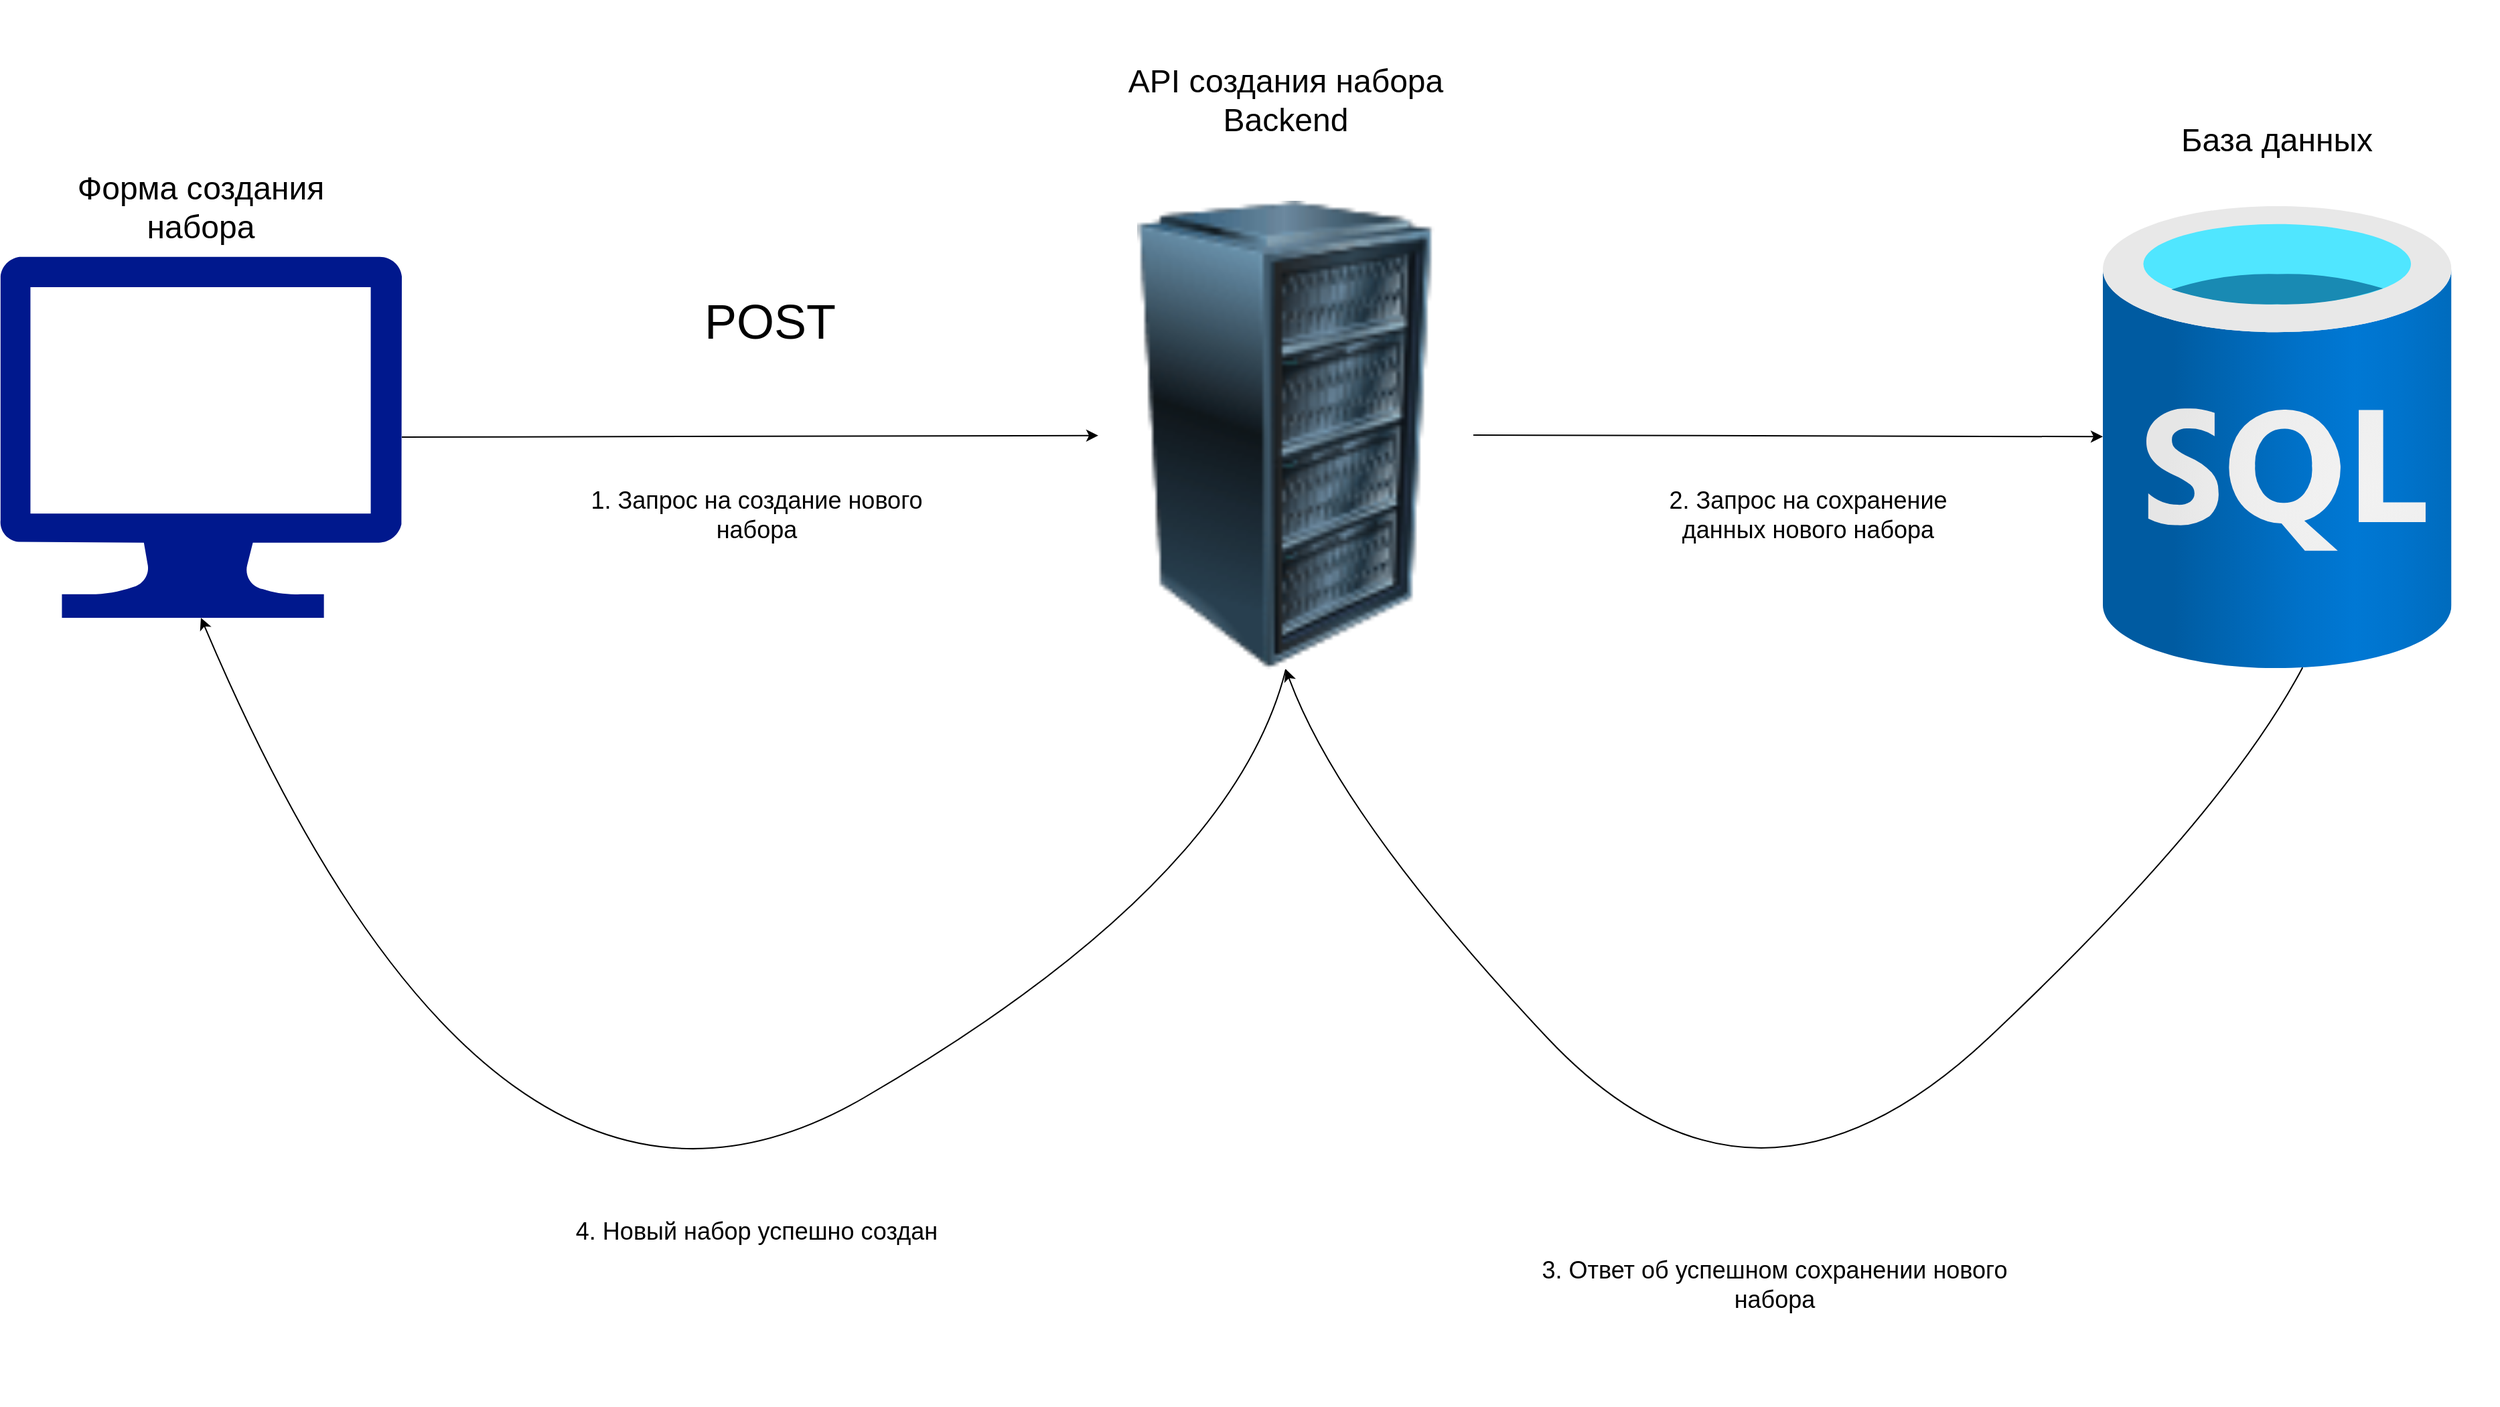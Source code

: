<mxfile version="26.0.6">
  <diagram name="Страница — 1" id="qy_9ma9-YRpT3GwB27sr">
    <mxGraphModel dx="2829" dy="1572" grid="1" gridSize="10" guides="1" tooltips="1" connect="1" arrows="1" fold="1" page="1" pageScale="1" pageWidth="2339" pageHeight="3300" math="0" shadow="0">
      <root>
        <mxCell id="0" />
        <mxCell id="1" parent="0" />
        <mxCell id="rby4-qa5uh5Xg7oBXr7_-1" value="" style="sketch=0;aspect=fixed;pointerEvents=1;shadow=0;dashed=0;html=1;strokeColor=none;labelPosition=center;verticalLabelPosition=bottom;verticalAlign=top;align=center;fillColor=#00188D;shape=mxgraph.azure.computer" vertex="1" parent="1">
          <mxGeometry x="80" y="661.5" width="300" height="270" as="geometry" />
        </mxCell>
        <mxCell id="rby4-qa5uh5Xg7oBXr7_-2" value="&lt;font style=&quot;font-size: 24px;&quot;&gt;Форма создания набора&lt;/font&gt;" style="text;html=1;align=center;verticalAlign=middle;whiteSpace=wrap;rounded=0;" vertex="1" parent="1">
          <mxGeometry x="100" y="570" width="260" height="110" as="geometry" />
        </mxCell>
        <mxCell id="rby4-qa5uh5Xg7oBXr7_-3" value="" style="endArrow=classic;html=1;rounded=0;exitX=1;exitY=0.5;exitDx=0;exitDy=0;exitPerimeter=0;" edge="1" parent="1" source="rby4-qa5uh5Xg7oBXr7_-1" target="rby4-qa5uh5Xg7oBXr7_-4">
          <mxGeometry width="50" height="50" relative="1" as="geometry">
            <mxPoint x="790" y="710" as="sourcePoint" />
            <mxPoint x="1050" y="800" as="targetPoint" />
          </mxGeometry>
        </mxCell>
        <mxCell id="rby4-qa5uh5Xg7oBXr7_-4" value="" style="image;html=1;image=img/lib/clip_art/computers/Server_Rack_128x128.png" vertex="1" parent="1">
          <mxGeometry x="900" y="620" width="280" height="350" as="geometry" />
        </mxCell>
        <mxCell id="rby4-qa5uh5Xg7oBXr7_-5" value="&lt;font style=&quot;font-size: 24px;&quot;&gt;API создания набора&lt;br&gt;Backend&lt;/font&gt;" style="text;html=1;align=center;verticalAlign=middle;whiteSpace=wrap;rounded=0;" vertex="1" parent="1">
          <mxGeometry x="890" y="470" width="300" height="150" as="geometry" />
        </mxCell>
        <mxCell id="rby4-qa5uh5Xg7oBXr7_-6" value="" style="endArrow=classic;html=1;rounded=0;exitX=1;exitY=0.5;exitDx=0;exitDy=0;" edge="1" parent="1" source="rby4-qa5uh5Xg7oBXr7_-4" target="rby4-qa5uh5Xg7oBXr7_-7">
          <mxGeometry width="50" height="50" relative="1" as="geometry">
            <mxPoint x="1210" y="790" as="sourcePoint" />
            <mxPoint x="1560" y="800" as="targetPoint" />
          </mxGeometry>
        </mxCell>
        <mxCell id="rby4-qa5uh5Xg7oBXr7_-7" value="" style="image;aspect=fixed;html=1;points=[];align=center;fontSize=12;image=img/lib/azure2/databases/SQL_Database.svg;" vertex="1" parent="1">
          <mxGeometry x="1650" y="623" width="260.25" height="347" as="geometry" />
        </mxCell>
        <mxCell id="rby4-qa5uh5Xg7oBXr7_-8" value="&lt;font style=&quot;font-size: 24px;&quot;&gt;База данных&lt;/font&gt;" style="text;html=1;align=center;verticalAlign=middle;whiteSpace=wrap;rounded=0;" vertex="1" parent="1">
          <mxGeometry x="1615.13" y="500" width="330" height="150" as="geometry" />
        </mxCell>
        <mxCell id="rby4-qa5uh5Xg7oBXr7_-9" value="&lt;font style=&quot;font-size: 18px;&quot;&gt;1. Запрос на создание нового набора&lt;/font&gt;" style="text;html=1;align=center;verticalAlign=middle;whiteSpace=wrap;rounded=0;" vertex="1" parent="1">
          <mxGeometry x="520" y="800" width="250" height="110" as="geometry" />
        </mxCell>
        <mxCell id="rby4-qa5uh5Xg7oBXr7_-10" value="&lt;font style=&quot;font-size: 18px;&quot;&gt;2. Запрос на сохранение данных нового набора&lt;/font&gt;" style="text;html=1;align=center;verticalAlign=middle;whiteSpace=wrap;rounded=0;" vertex="1" parent="1">
          <mxGeometry x="1300" y="800" width="260" height="110" as="geometry" />
        </mxCell>
        <mxCell id="rby4-qa5uh5Xg7oBXr7_-11" value="&lt;font style=&quot;font-size: 36px;&quot;&gt;POST&lt;/font&gt;" style="text;html=1;align=center;verticalAlign=middle;whiteSpace=wrap;rounded=0;" vertex="1" parent="1">
          <mxGeometry x="520" y="630" width="270" height="160" as="geometry" />
        </mxCell>
        <mxCell id="rby4-qa5uh5Xg7oBXr7_-13" value="" style="curved=1;endArrow=classic;html=1;rounded=0;entryX=0.5;entryY=1;entryDx=0;entryDy=0;exitX=0.573;exitY=0.996;exitDx=0;exitDy=0;exitPerimeter=0;" edge="1" parent="1" source="rby4-qa5uh5Xg7oBXr7_-7" target="rby4-qa5uh5Xg7oBXr7_-4">
          <mxGeometry width="50" height="50" relative="1" as="geometry">
            <mxPoint x="1340" y="1040" as="sourcePoint" />
            <mxPoint x="1390" y="990" as="targetPoint" />
            <Array as="points">
              <mxPoint x="1740" y="1080" />
              <mxPoint x="1390" y="1410" />
              <mxPoint x="1080" y="1080" />
            </Array>
          </mxGeometry>
        </mxCell>
        <mxCell id="rby4-qa5uh5Xg7oBXr7_-14" value="&lt;font style=&quot;font-size: 18px;&quot;&gt;3. Ответ об успешном сохранении нового набора&lt;/font&gt;" style="text;html=1;align=center;verticalAlign=middle;whiteSpace=wrap;rounded=0;" vertex="1" parent="1">
          <mxGeometry x="1230" y="1340" width="350" height="180" as="geometry" />
        </mxCell>
        <mxCell id="rby4-qa5uh5Xg7oBXr7_-15" value="" style="curved=1;endArrow=classic;html=1;rounded=0;entryX=0.5;entryY=1;entryDx=0;entryDy=0;entryPerimeter=0;exitX=0.5;exitY=1;exitDx=0;exitDy=0;" edge="1" parent="1" source="rby4-qa5uh5Xg7oBXr7_-4" target="rby4-qa5uh5Xg7oBXr7_-1">
          <mxGeometry width="50" height="50" relative="1" as="geometry">
            <mxPoint x="1020" y="1130" as="sourcePoint" />
            <mxPoint x="1070" y="1080" as="targetPoint" />
            <Array as="points">
              <mxPoint x="1000" y="1130" />
              <mxPoint x="450" y="1450" />
            </Array>
          </mxGeometry>
        </mxCell>
        <mxCell id="rby4-qa5uh5Xg7oBXr7_-16" value="&lt;font style=&quot;font-size: 18px;&quot;&gt;4. Новый набор успешно создан&lt;/font&gt;" style="text;html=1;align=center;verticalAlign=middle;whiteSpace=wrap;rounded=0;" vertex="1" parent="1">
          <mxGeometry x="470" y="1320" width="350" height="140" as="geometry" />
        </mxCell>
      </root>
    </mxGraphModel>
  </diagram>
</mxfile>
